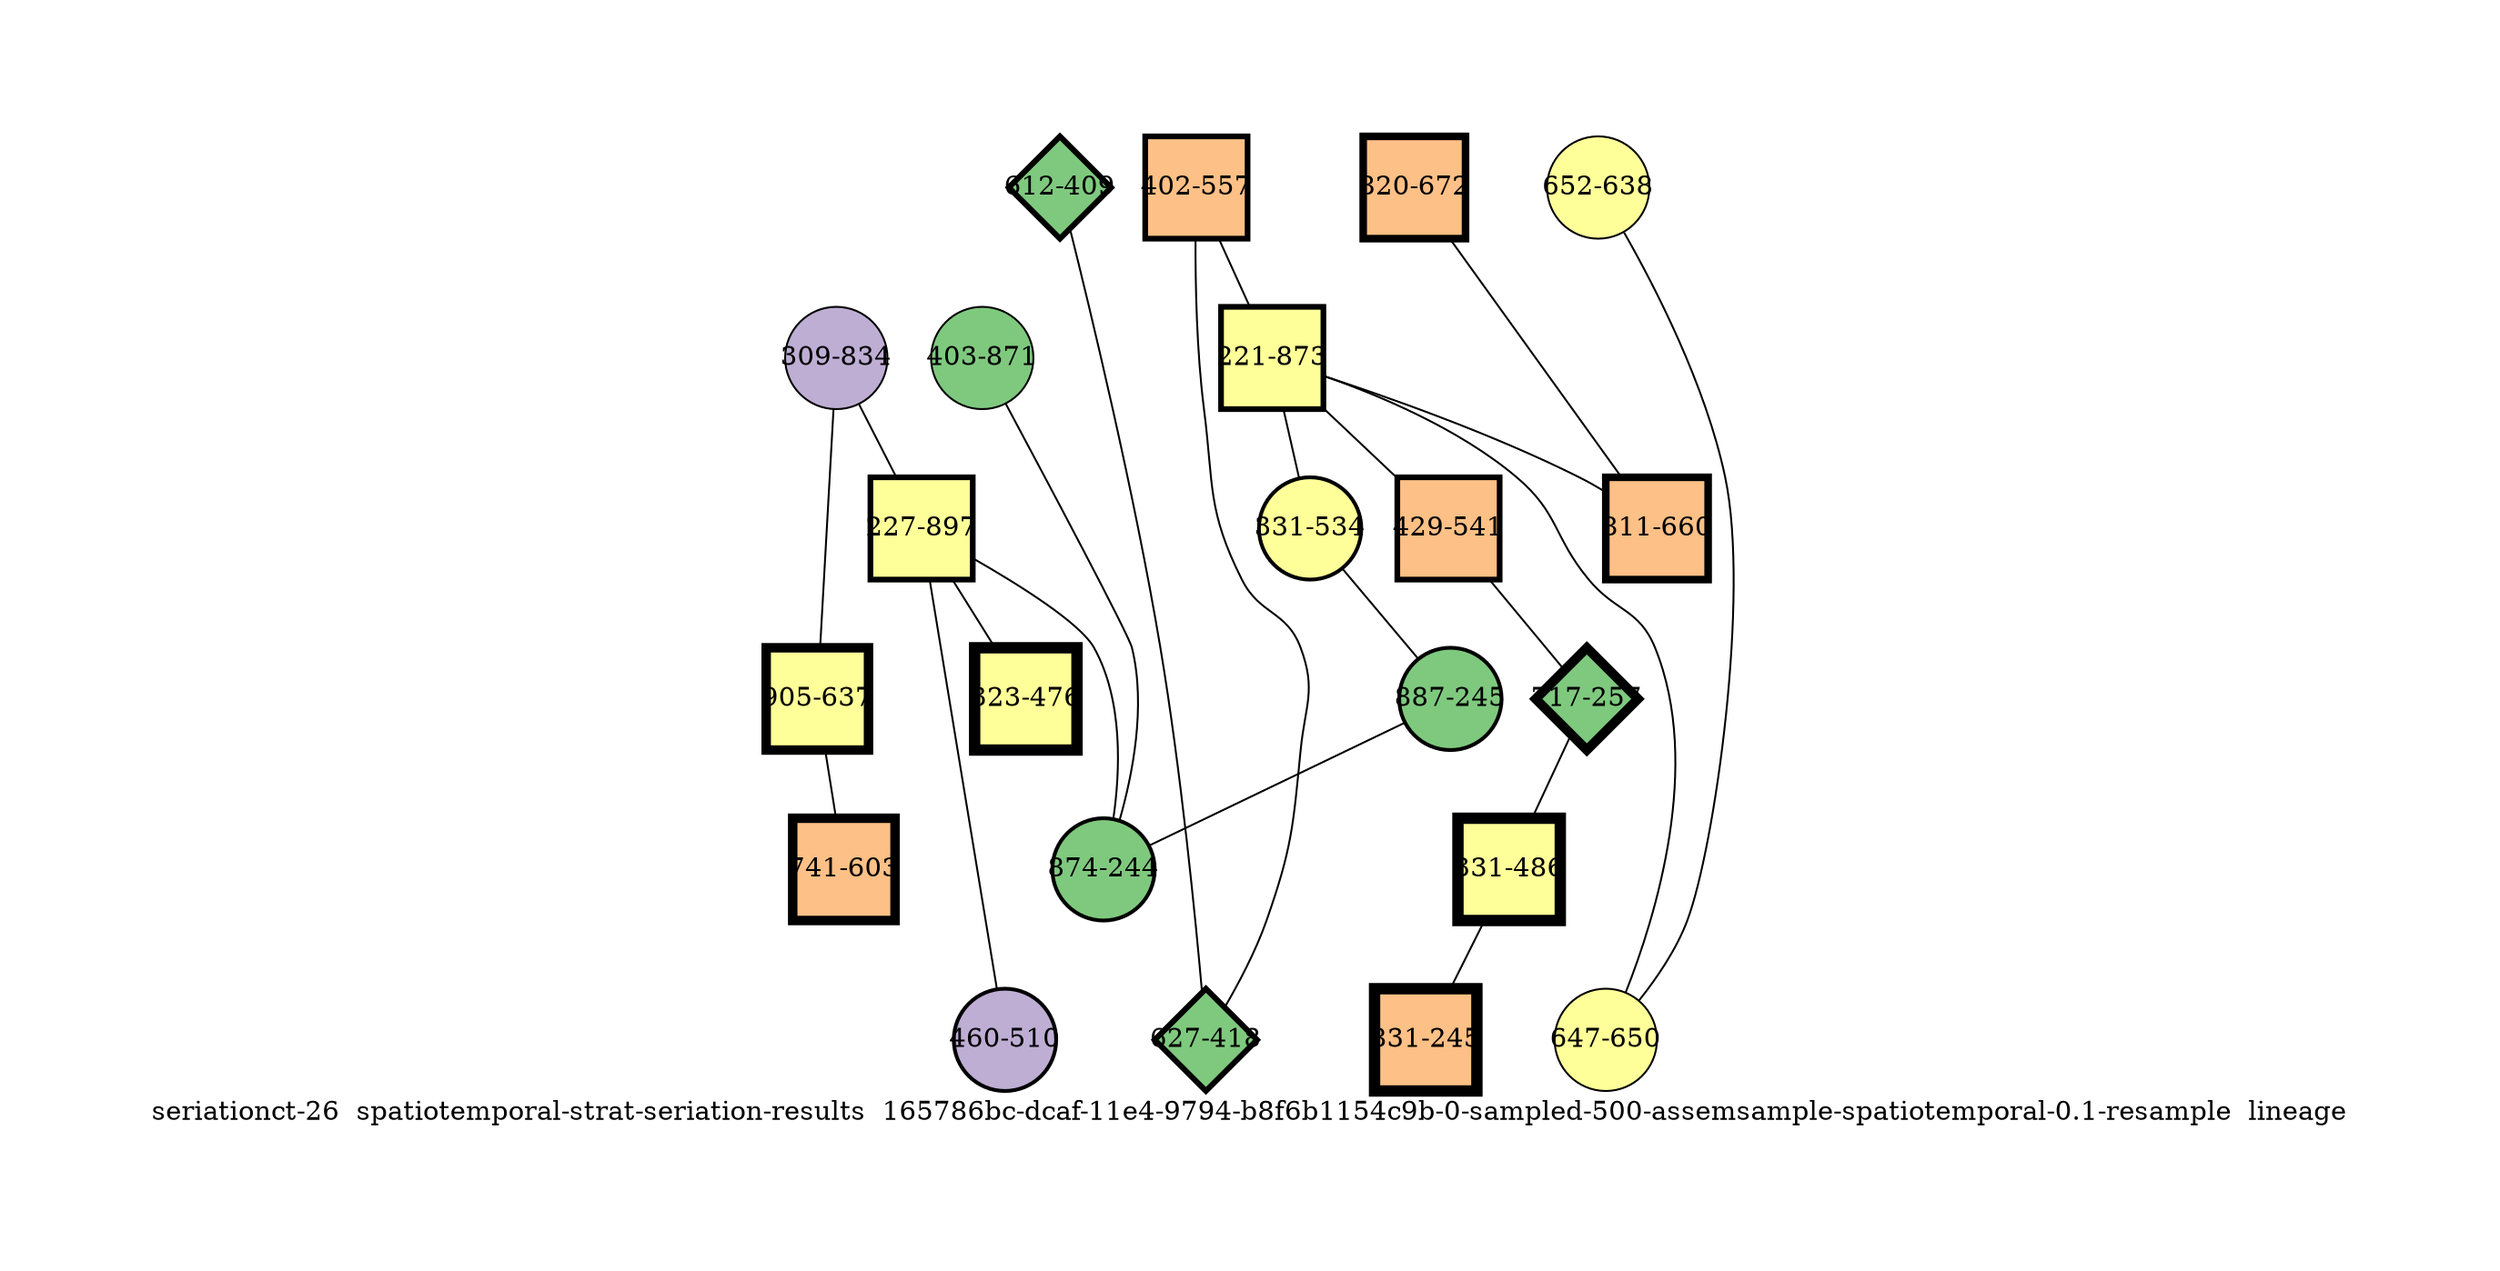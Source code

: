 strict graph "seriationct-26  spatiotemporal-strat-seriation-results  165786bc-dcaf-11e4-9794-b8f6b1154c9b-0-sampled-500-assemsample-spatiotemporal-0.1-resample  lineage" {
labelloc=b;
ratio=auto;
pad="1.0";
label="seriationct-26  spatiotemporal-strat-seriation-results  165786bc-dcaf-11e4-9794-b8f6b1154c9b-0-sampled-500-assemsample-spatiotemporal-0.1-resample  lineage";
node [width="0.75", style=filled, fixedsize=true, height="0.75", shape=circle, label=""];
0 [xCoordinate="834.0", appears_in_slice=1, yCoordinate="309.0", colorscheme=accent6, lineage_id=0, short_label="309-834", label="309-834", shape=circle, cluster_id=1, fillcolor=2, size="500.0", id=0, penwidth="1.0"];
1 [xCoordinate="897.0", appears_in_slice=3, yCoordinate="227.0", colorscheme=accent6, lineage_id=1, short_label="227-897", label="227-897", shape=square, cluster_id=3, fillcolor=4, size="500.0", id=1, penwidth="3.0"];
2 [xCoordinate="672.0", appears_in_slice=4, yCoordinate="820.0", colorscheme=accent6, lineage_id=1, short_label="820-672", label="820-672", shape=square, cluster_id=2, fillcolor=3, size="500.0", id=2, penwidth="4.0"];
3 [xCoordinate="638.0", appears_in_slice=1, yCoordinate="652.0", colorscheme=accent6, lineage_id=0, short_label="652-638", label="652-638", shape=circle, cluster_id=3, fillcolor=4, size="500.0", id=3, penwidth="1.0"];
4 [xCoordinate="476.0", appears_in_slice=6, yCoordinate="323.0", colorscheme=accent6, lineage_id=1, short_label="323-476", label="323-476", shape=square, cluster_id=3, fillcolor=4, size="500.0", id=4, penwidth="6.0"];
5 [xCoordinate="557.0", appears_in_slice=3, yCoordinate="402.0", colorscheme=accent6, lineage_id=1, short_label="402-557", label="402-557", shape=square, cluster_id=2, fillcolor=3, size="500.0", id=5, penwidth="3.0"];
6 [xCoordinate="510.0", appears_in_slice=2, yCoordinate="460.0", colorscheme=accent6, lineage_id=0, short_label="460-510", label="460-510", shape=circle, cluster_id=1, fillcolor=2, size="500.0", id=6, penwidth="2.0"];
7 [xCoordinate="873.0", appears_in_slice=3, yCoordinate="221.0", colorscheme=accent6, lineage_id=1, short_label="221-873", label="221-873", shape=square, cluster_id=3, fillcolor=4, size="500.0", id=7, penwidth="3.0"];
8 [xCoordinate="541.0", appears_in_slice=3, yCoordinate="429.0", colorscheme=accent6, lineage_id=1, short_label="429-541", label="429-541", shape=square, cluster_id=2, fillcolor=3, size="500.0", id=8, penwidth="3.0"];
9 [xCoordinate="257.0", appears_in_slice=5, yCoordinate="717.0", colorscheme=accent6, lineage_id=2, short_label="717-257", label="717-257", shape=diamond, cluster_id=0, fillcolor=1, size="500.0", id=9, penwidth="5.0"];
10 [xCoordinate="650.0", appears_in_slice=1, yCoordinate="647.0", colorscheme=accent6, lineage_id=0, short_label="647-650", label="647-650", shape=circle, cluster_id=3, fillcolor=4, size="500.0", id=10, penwidth="1.0"];
11 [xCoordinate="534.0", appears_in_slice=2, yCoordinate="331.0", colorscheme=accent6, lineage_id=0, short_label="331-534", label="331-534", shape=circle, cluster_id=3, fillcolor=4, size="500.0", id=11, penwidth="2.0"];
12 [xCoordinate="660.0", appears_in_slice=4, yCoordinate="811.0", colorscheme=accent6, lineage_id=1, short_label="811-660", label="811-660", shape=square, cluster_id=2, fillcolor=3, size="500.0", id=12, penwidth="4.0"];
13 [xCoordinate="486.0", appears_in_slice=6, yCoordinate="331.0", colorscheme=accent6, lineage_id=1, short_label="331-486", label="331-486", shape=square, cluster_id=3, fillcolor=4, size="500.0", id=13, penwidth="6.0"];
14 [xCoordinate="409.0", appears_in_slice=3, yCoordinate="612.0", colorscheme=accent6, lineage_id=2, short_label="612-409", label="612-409", shape=diamond, cluster_id=0, fillcolor=1, size="500.0", id=14, penwidth="3.0"];
15 [xCoordinate="245.0", appears_in_slice=2, yCoordinate="887.0", colorscheme=accent6, lineage_id=0, short_label="887-245", label="887-245", shape=circle, cluster_id=0, fillcolor=1, size="500.0", id=15, penwidth="2.0"];
16 [xCoordinate="637.0", appears_in_slice=5, yCoordinate="905.0", colorscheme=accent6, lineage_id=1, short_label="905-637", label="905-637", shape=square, cluster_id=3, fillcolor=4, size="500.0", id=16, penwidth="5.0"];
17 [xCoordinate="245.0", appears_in_slice=6, yCoordinate="831.0", colorscheme=accent6, lineage_id=1, short_label="831-245", label="831-245", shape=square, cluster_id=2, fillcolor=3, size="500.0", id=17, penwidth="6.0"];
18 [xCoordinate="418.0", appears_in_slice=3, yCoordinate="627.0", colorscheme=accent6, lineage_id=2, short_label="627-418", label="627-418", shape=diamond, cluster_id=0, fillcolor=1, size="500.0", id=18, penwidth="3.0"];
19 [xCoordinate="603.0", appears_in_slice=5, yCoordinate="741.0", colorscheme=accent6, lineage_id=1, short_label="741-603", label="741-603", shape=square, cluster_id=2, fillcolor=3, size="500.0", id=19, penwidth="5.0"];
20 [xCoordinate="871.0", appears_in_slice=1, yCoordinate="403.0", colorscheme=accent6, lineage_id=0, short_label="403-871", label="403-871", shape=circle, cluster_id=0, fillcolor=1, size="500.0", id=20, penwidth="1.0"];
21 [xCoordinate="244.0", appears_in_slice=2, yCoordinate="874.0", colorscheme=accent6, lineage_id=0, short_label="874-244", label="874-244", shape=circle, cluster_id=0, fillcolor=1, size="500.0", id=21, penwidth="2.0"];
0 -- 16  [inverseweight="6.89147308025", weight="0.145106857178"];
0 -- 1  [inverseweight="2.49756605906", weight="0.40038981006"];
1 -- 4  [inverseweight="1.69135263794", weight="0.591242758941"];
1 -- 21  [inverseweight="2.07281600349", weight="0.482435487915"];
1 -- 6  [inverseweight="3.11370895121", weight="0.321160396064"];
2 -- 12  [inverseweight="31.0086836473", weight="0.0322490309932"];
3 -- 10  [inverseweight="16.7038276195", weight="0.0598665181884"];
5 -- 18  [inverseweight="23.312620206", weight="0.0428952211791"];
5 -- 7  [inverseweight="1.56292742141", weight="0.639824976068"];
7 -- 8  [inverseweight="1.54663176295", weight="0.646566315238"];
7 -- 10  [inverseweight="1.47917341798", weight="0.67605325234"];
7 -- 11  [inverseweight="2.65469678272", weight="0.376690854681"];
7 -- 12  [inverseweight="1.58323007492", weight="0.631620139008"];
8 -- 9  [inverseweight="1.4162089904", weight="0.706110472943"];
9 -- 13  [inverseweight="3.00561975146", weight="0.332710084007"];
11 -- 15  [inverseweight="17.5682092232", weight="0.056920997883"];
13 -- 17  [inverseweight="12.6188616281", weight="0.0792464510246"];
14 -- 18  [inverseweight="20.5498734132", weight="0.0486621002424"];
15 -- 21  [inverseweight="8.1325006079", weight="0.122963409192"];
16 -- 19  [inverseweight="30.7728727448", weight="0.0324961536185"];
20 -- 21  [inverseweight="3.55982357382", weight="0.280912797857"];
}
